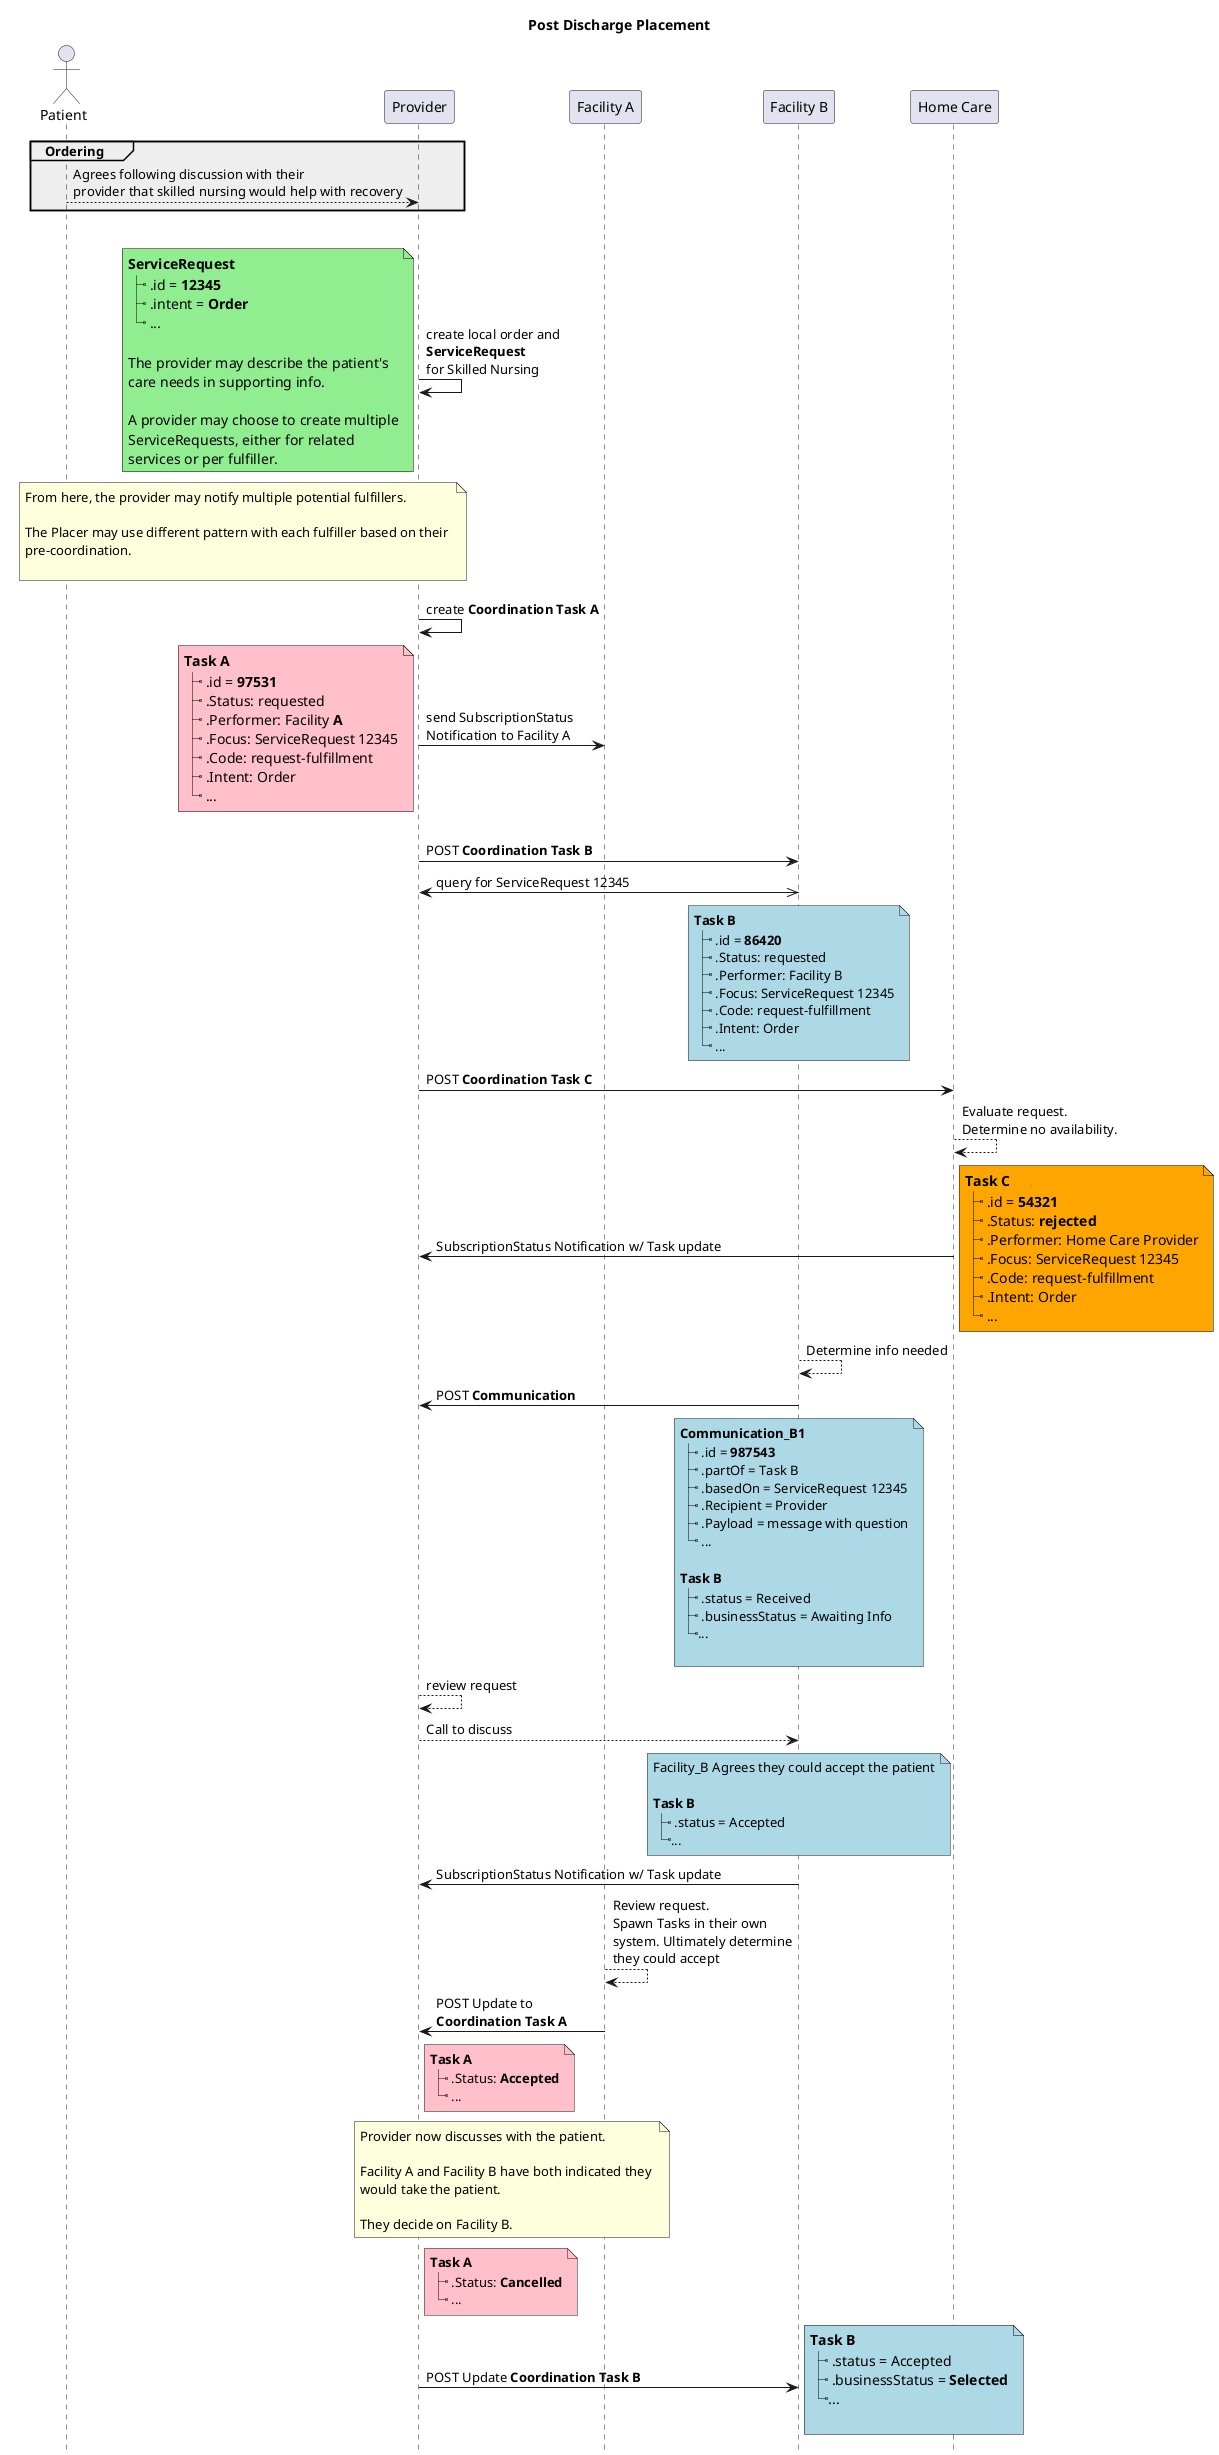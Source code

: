 @startuml
'skinparam sequenceMessageAlign center
title 
	Post Discharge Placement
end title

hide footbox

skinparam Note<<resource>> {
    'BackgroundColor Pink
    FontName Consolas
    FontSize 14
    'FontStyle Bold
    BorderColor Black
}


actor "Patient" as Patient
participant "Provider" as Provider
participant "Facility A" as Facility_A
participant "Facility B" as Facility_B
participant "Home Care" as HC_Provider

group #eee Ordering
Patient--> Provider: Agrees following discussion with their\nprovider that skilled nursing would help with recovery
end

group Workflow

Provider -> Provider: create local order and \n**ServiceRequest**\nfor Skilled Nursing 

note left <<resource>> #lightgreen
**ServiceRequest**
|_ .id = **12345**
|_ .intent = **Order**
|_ ...

The provider may describe the patient's 
care needs in supporting info.

A provider may choose to create multiple
ServiceRequests, either for related
services or per fulfiller.
end note


note over Patient, Provider
From here, the provider may notify multiple potential fulfillers.

The Placer may use different pattern with each fulfiller based on their 
pre-coordination.  

end note
||10||

Provider -> Provider: create **Coordination Task A**
Provider -> Facility_A: send SubscriptionStatus\nNotification to Facility A
note left <<resource>> #pink
**Task A** 
|_ .id = **97531**
|_ .Status: requested
|_ .Performer: Facility **A**
|_ .Focus: ServiceRequest 12345
|_ .Code: request-fulfillment
|_ .Intent: Order
|_ ...
end note 


||20||

Provider -> Facility_B: POST **Coordination Task B**
Facility_B <<-> Provider: query for ServiceRequest 12345
note over Facility_B #lightblue
**Task B** 
|_ .id = **86420**
|_ .Status: requested
|_ .Performer: Facility B
|_ .Focus: ServiceRequest 12345
|_ .Code: request-fulfillment
|_ .Intent: Order
|_ ...
end note 



Provider -> HC_Provider: POST **Coordination Task C**


HC_Provider --> HC_Provider: Evaluate request.\nDetermine no availability.

HC_Provider -> Provider: SubscriptionStatus Notification w/ Task update

note right <<resource>> #orange
**Task C** 
|_ .id = **54321**
|_ .Status: **rejected**
|_ .Performer: Home Care Provider
|_ .Focus: ServiceRequest 12345
|_ .Code: request-fulfillment
|_ .Intent: Order
|_ ...
end note


Facility_B --> Facility_B: Determine info needed

Facility_B -> Provider: POST **Communication**

note over Facility_B #lightblue
**Communication_B1** 
|_ .id = **987543**
|_ .partOf = Task B
|_ .basedOn = ServiceRequest 12345
|_ .Recipient = Provider
|_ .Payload = message with question
|_ ...

**Task B**
|_ .status = Received
|_ .businessStatus = Awaiting Info
|_...

end note 

Provider --> Provider: review request

Provider --> Facility_B: Call to discuss

note over Facility_B #lightblue
Facility_B Agrees they could accept the patient

**Task B**
|_ .status = Accepted
|_...
end note 

Facility_B -> Provider: SubscriptionStatus Notification w/ Task update

Facility_A --> Facility_A: Review request.\nSpawn Tasks in their own\nsystem. Ultimately determine\nthey could accept

Facility_A -> Provider: POST Update to\n**Coordination Task A**

note right Provider #pink
**Task A** 
|_ .Status: **Accepted**
|_ ...
end note 


note over Provider, Facility_A
Provider now discusses with the patient.

Facility A and Facility B have both indicated they 
would take the patient.

They decide on Facility B.
end note

note right Provider #pink
**Task A** 
|_ .Status: **Cancelled**
|_ ...
end note 

Provider -> Facility_B: POST Update **Coordination Task B**

note right <<resource>> #lightblue
**Task B**
|_ .status = Accepted
|_ .businessStatus = **Selected**
|_...

end note
@enduml

